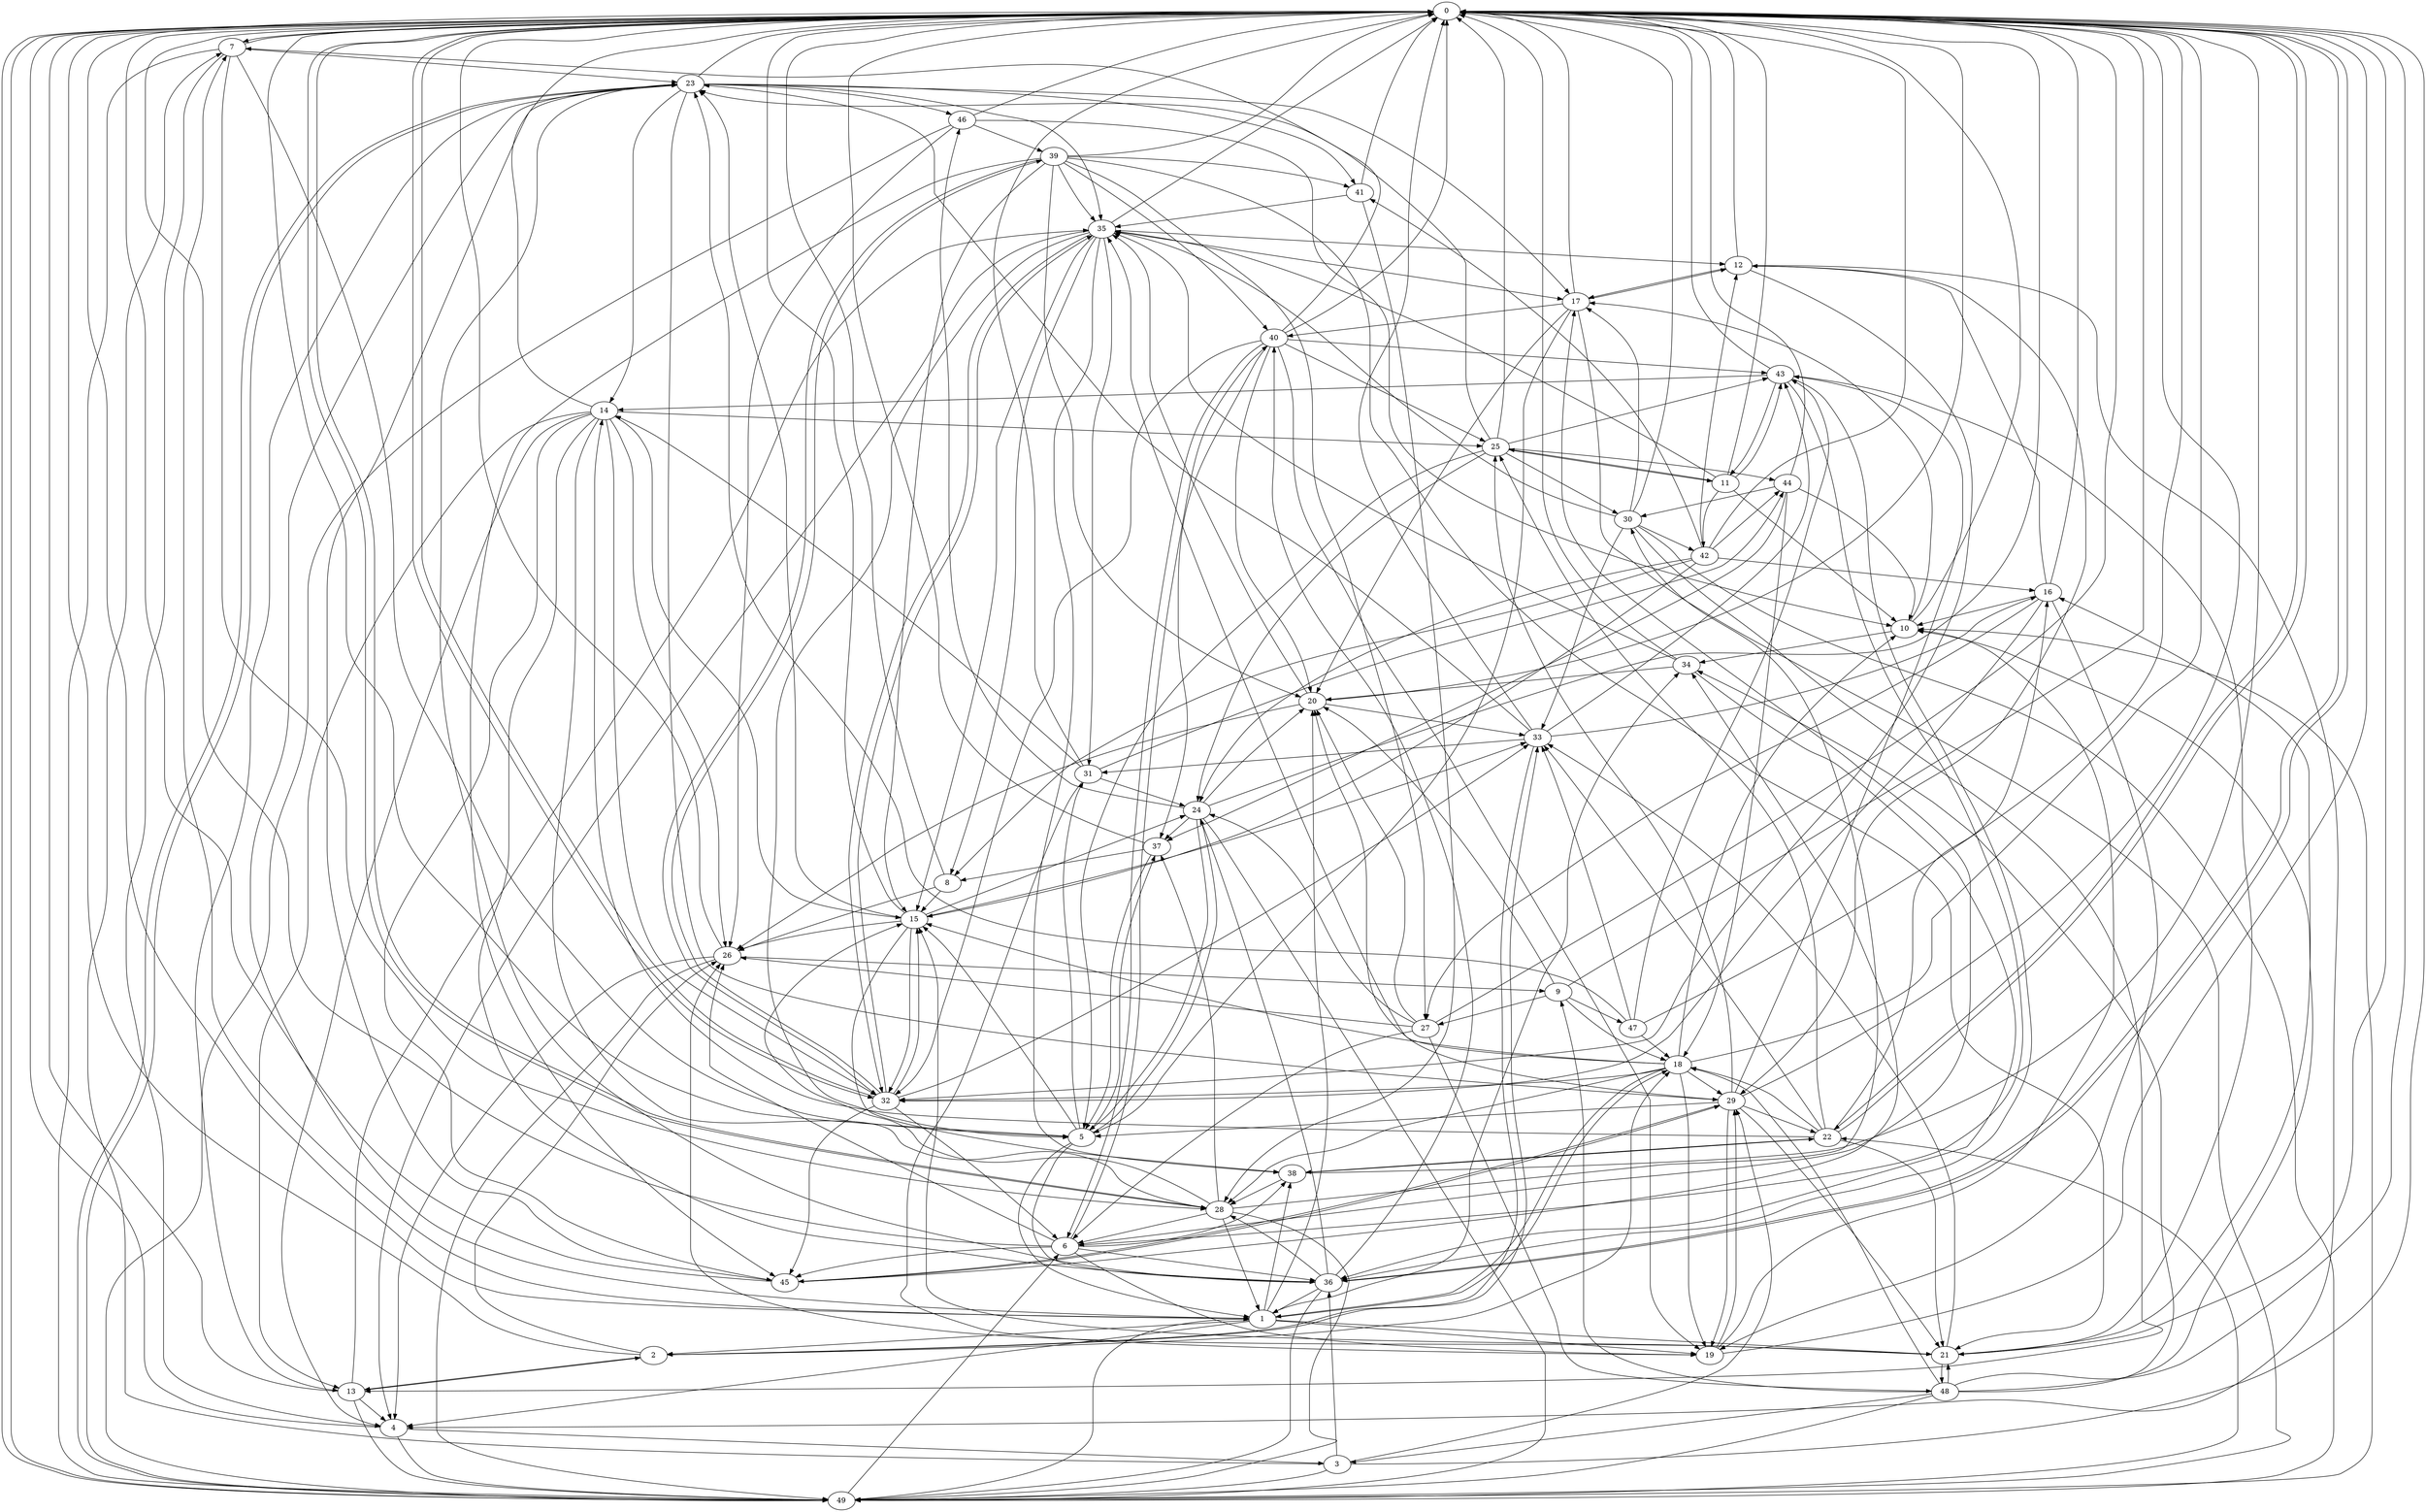 strict digraph "" {
	0	 [component_delay=3];
	7	 [component_delay=3];
	0 -> 7	 [wire_delay=1];
	22	 [component_delay=3];
	0 -> 22	 [wire_delay=1];
	28	 [component_delay=3];
	0 -> 28	 [wire_delay=1];
	32	 [component_delay=3];
	0 -> 32	 [wire_delay=1];
	36	 [component_delay=3];
	0 -> 36	 [wire_delay=1];
	49	 [component_delay=3];
	0 -> 49	 [wire_delay=1];
	1	 [component_delay=3];
	1 -> 0	 [wire_delay=1];
	2	 [component_delay=3];
	1 -> 2	 [wire_delay=1];
	4	 [component_delay=3];
	1 -> 4	 [wire_delay=1];
	1 -> 7	 [wire_delay=1];
	18	 [component_delay=3];
	1 -> 18	 [wire_delay=1];
	19	 [component_delay=3];
	1 -> 19	 [wire_delay=1];
	20	 [component_delay=3];
	1 -> 20	 [wire_delay=1];
	21	 [component_delay=3];
	1 -> 21	 [wire_delay=1];
	34	 [component_delay=3];
	1 -> 34	 [wire_delay=1];
	38	 [component_delay=3];
	1 -> 38	 [wire_delay=1];
	2 -> 0	 [wire_delay=1];
	13	 [component_delay=3];
	2 -> 13	 [wire_delay=1];
	2 -> 18	 [wire_delay=1];
	26	 [component_delay=3];
	2 -> 26	 [wire_delay=1];
	33	 [component_delay=3];
	2 -> 33	 [wire_delay=1];
	3	 [component_delay=3];
	3 -> 0	 [wire_delay=1];
	3 -> 7	 [wire_delay=1];
	29	 [component_delay=3];
	3 -> 29	 [wire_delay=1];
	3 -> 36	 [wire_delay=1];
	3 -> 49	 [wire_delay=1];
	4 -> 0	 [wire_delay=1];
	4 -> 3	 [wire_delay=1];
	4 -> 49	 [wire_delay=1];
	5	 [component_delay=3];
	5 -> 0	 [wire_delay=1];
	5 -> 1	 [wire_delay=1];
	15	 [component_delay=3];
	5 -> 15	 [wire_delay=1];
	24	 [component_delay=3];
	5 -> 24	 [wire_delay=1];
	31	 [component_delay=3];
	5 -> 31	 [wire_delay=1];
	5 -> 36	 [wire_delay=1];
	37	 [component_delay=3];
	5 -> 37	 [wire_delay=1];
	6	 [component_delay=3];
	6 -> 0	 [wire_delay=1];
	17	 [component_delay=3];
	6 -> 17	 [wire_delay=1];
	6 -> 19	 [wire_delay=1];
	6 -> 26	 [wire_delay=1];
	6 -> 36	 [wire_delay=1];
	6 -> 38	 [wire_delay=1];
	40	 [component_delay=3];
	6 -> 40	 [wire_delay=1];
	45	 [component_delay=3];
	6 -> 45	 [wire_delay=1];
	7 -> 0	 [wire_delay=1];
	7 -> 4	 [wire_delay=1];
	7 -> 5	 [wire_delay=1];
	23	 [component_delay=3];
	7 -> 23	 [wire_delay=1];
	7 -> 28	 [wire_delay=1];
	7 -> 49	 [wire_delay=1];
	8	 [component_delay=3];
	8 -> 0	 [wire_delay=1];
	8 -> 15	 [wire_delay=1];
	8 -> 26	 [wire_delay=1];
	9	 [component_delay=3];
	9 -> 0	 [wire_delay=1];
	9 -> 18	 [wire_delay=1];
	9 -> 20	 [wire_delay=1];
	27	 [component_delay=3];
	9 -> 27	 [wire_delay=1];
	47	 [component_delay=3];
	9 -> 47	 [wire_delay=1];
	10	 [component_delay=3];
	10 -> 0	 [wire_delay=1];
	10 -> 17	 [wire_delay=1];
	10 -> 34	 [wire_delay=1];
	11	 [component_delay=3];
	11 -> 0	 [wire_delay=1];
	11 -> 10	 [wire_delay=1];
	25	 [component_delay=3];
	11 -> 25	 [wire_delay=1];
	35	 [component_delay=3];
	11 -> 35	 [wire_delay=1];
	42	 [component_delay=3];
	11 -> 42	 [wire_delay=1];
	43	 [component_delay=3];
	11 -> 43	 [wire_delay=1];
	12	 [component_delay=3];
	12 -> 0	 [wire_delay=1];
	12 -> 4	 [wire_delay=1];
	12 -> 17	 [wire_delay=1];
	12 -> 29	 [wire_delay=1];
	12 -> 32	 [wire_delay=1];
	13 -> 0	 [wire_delay=1];
	13 -> 2	 [wire_delay=1];
	13 -> 4	 [wire_delay=1];
	13 -> 35	 [wire_delay=1];
	13 -> 49	 [wire_delay=1];
	14	 [component_delay=3];
	14 -> 0	 [wire_delay=1];
	14 -> 4	 [wire_delay=1];
	14 -> 13	 [wire_delay=1];
	14 -> 15	 [wire_delay=1];
	14 -> 25	 [wire_delay=1];
	14 -> 26	 [wire_delay=1];
	14 -> 28	 [wire_delay=1];
	14 -> 32	 [wire_delay=1];
	14 -> 36	 [wire_delay=1];
	14 -> 45	 [wire_delay=1];
	15 -> 0	 [wire_delay=1];
	15 -> 23	 [wire_delay=1];
	15 -> 24	 [wire_delay=1];
	15 -> 26	 [wire_delay=1];
	15 -> 32	 [wire_delay=1];
	15 -> 33	 [wire_delay=1];
	15 -> 38	 [wire_delay=1];
	16	 [component_delay=3];
	16 -> 0	 [wire_delay=1];
	16 -> 10	 [wire_delay=1];
	16 -> 12	 [wire_delay=1];
	16 -> 19	 [wire_delay=1];
	16 -> 27	 [wire_delay=1];
	16 -> 32	 [wire_delay=1];
	17 -> 0	 [wire_delay=1];
	17 -> 5	 [wire_delay=1];
	17 -> 12	 [wire_delay=1];
	17 -> 20	 [wire_delay=1];
	17 -> 40	 [wire_delay=1];
	17 -> 49	 [wire_delay=1];
	18 -> 0	 [wire_delay=1];
	18 -> 1	 [wire_delay=1];
	18 -> 10	 [wire_delay=1];
	18 -> 15	 [wire_delay=1];
	18 -> 19	 [wire_delay=1];
	18 -> 28	 [wire_delay=1];
	18 -> 29	 [wire_delay=1];
	18 -> 32	 [wire_delay=1];
	18 -> 35	 [wire_delay=1];
	19 -> 0	 [wire_delay=1];
	19 -> 10	 [wire_delay=1];
	19 -> 29	 [wire_delay=1];
	20 -> 0	 [wire_delay=1];
	20 -> 26	 [wire_delay=1];
	20 -> 33	 [wire_delay=1];
	20 -> 35	 [wire_delay=1];
	21 -> 0	 [wire_delay=1];
	21 -> 15	 [wire_delay=1];
	21 -> 16	 [wire_delay=1];
	21 -> 26	 [wire_delay=1];
	21 -> 33	 [wire_delay=1];
	48	 [component_delay=3];
	21 -> 48	 [wire_delay=1];
	22 -> 0	 [wire_delay=1];
	22 -> 14	 [wire_delay=1];
	22 -> 16	 [wire_delay=1];
	22 -> 18	 [wire_delay=1];
	22 -> 21	 [wire_delay=1];
	22 -> 25	 [wire_delay=1];
	22 -> 33	 [wire_delay=1];
	22 -> 38	 [wire_delay=1];
	23 -> 0	 [wire_delay=1];
	23 -> 1	 [wire_delay=1];
	23 -> 13	 [wire_delay=1];
	23 -> 14	 [wire_delay=1];
	23 -> 17	 [wire_delay=1];
	23 -> 29	 [wire_delay=1];
	23 -> 35	 [wire_delay=1];
	41	 [component_delay=3];
	23 -> 41	 [wire_delay=1];
	46	 [component_delay=3];
	23 -> 46	 [wire_delay=1];
	23 -> 49	 [wire_delay=1];
	24 -> 0	 [wire_delay=1];
	24 -> 5	 [wire_delay=1];
	24 -> 20	 [wire_delay=1];
	24 -> 37	 [wire_delay=1];
	24 -> 46	 [wire_delay=1];
	24 -> 49	 [wire_delay=1];
	25 -> 0	 [wire_delay=1];
	25 -> 5	 [wire_delay=1];
	25 -> 11	 [wire_delay=1];
	25 -> 23	 [wire_delay=1];
	25 -> 24	 [wire_delay=1];
	30	 [component_delay=3];
	25 -> 30	 [wire_delay=1];
	25 -> 43	 [wire_delay=1];
	44	 [component_delay=3];
	25 -> 44	 [wire_delay=1];
	26 -> 0	 [wire_delay=1];
	26 -> 4	 [wire_delay=1];
	26 -> 9	 [wire_delay=1];
	26 -> 49	 [wire_delay=1];
	27 -> 0	 [wire_delay=1];
	27 -> 6	 [wire_delay=1];
	27 -> 20	 [wire_delay=1];
	27 -> 24	 [wire_delay=1];
	27 -> 26	 [wire_delay=1];
	27 -> 48	 [wire_delay=1];
	28 -> 0	 [wire_delay=1];
	28 -> 1	 [wire_delay=1];
	28 -> 6	 [wire_delay=1];
	28 -> 15	 [wire_delay=1];
	28 -> 30	 [wire_delay=1];
	28 -> 37	 [wire_delay=1];
	28 -> 49	 [wire_delay=1];
	29 -> 0	 [wire_delay=1];
	29 -> 5	 [wire_delay=1];
	29 -> 19	 [wire_delay=1];
	29 -> 20	 [wire_delay=1];
	29 -> 21	 [wire_delay=1];
	29 -> 22	 [wire_delay=1];
	29 -> 25	 [wire_delay=1];
	29 -> 43	 [wire_delay=1];
	29 -> 45	 [wire_delay=1];
	30 -> 0	 [wire_delay=1];
	30 -> 13	 [wire_delay=1];
	30 -> 17	 [wire_delay=1];
	30 -> 33	 [wire_delay=1];
	30 -> 35	 [wire_delay=1];
	30 -> 42	 [wire_delay=1];
	30 -> 49	 [wire_delay=1];
	31 -> 0	 [wire_delay=1];
	31 -> 14	 [wire_delay=1];
	31 -> 19	 [wire_delay=1];
	31 -> 24	 [wire_delay=1];
	31 -> 44	 [wire_delay=1];
	32 -> 0	 [wire_delay=1];
	32 -> 6	 [wire_delay=1];
	32 -> 15	 [wire_delay=1];
	32 -> 33	 [wire_delay=1];
	32 -> 35	 [wire_delay=1];
	39	 [component_delay=3];
	32 -> 39	 [wire_delay=1];
	32 -> 45	 [wire_delay=1];
	33 -> 0	 [wire_delay=1];
	33 -> 2	 [wire_delay=1];
	33 -> 16	 [wire_delay=1];
	33 -> 23	 [wire_delay=1];
	33 -> 31	 [wire_delay=1];
	33 -> 43	 [wire_delay=1];
	34 -> 0	 [wire_delay=1];
	34 -> 20	 [wire_delay=1];
	34 -> 35	 [wire_delay=1];
	34 -> 36	 [wire_delay=1];
	35 -> 0	 [wire_delay=1];
	35 -> 4	 [wire_delay=1];
	35 -> 5	 [wire_delay=1];
	35 -> 8	 [wire_delay=1];
	35 -> 12	 [wire_delay=1];
	35 -> 15	 [wire_delay=1];
	35 -> 17	 [wire_delay=1];
	35 -> 31	 [wire_delay=1];
	35 -> 32	 [wire_delay=1];
	35 -> 38	 [wire_delay=1];
	36 -> 0	 [wire_delay=1];
	36 -> 1	 [wire_delay=1];
	36 -> 23	 [wire_delay=1];
	36 -> 24	 [wire_delay=1];
	36 -> 28	 [wire_delay=1];
	36 -> 40	 [wire_delay=1];
	36 -> 49	 [wire_delay=1];
	37 -> 0	 [wire_delay=1];
	37 -> 5	 [wire_delay=1];
	37 -> 8	 [wire_delay=1];
	38 -> 0	 [wire_delay=1];
	38 -> 22	 [wire_delay=1];
	38 -> 28	 [wire_delay=1];
	39 -> 0	 [wire_delay=1];
	39 -> 15	 [wire_delay=1];
	39 -> 20	 [wire_delay=1];
	39 -> 21	 [wire_delay=1];
	39 -> 27	 [wire_delay=1];
	39 -> 32	 [wire_delay=1];
	39 -> 35	 [wire_delay=1];
	39 -> 40	 [wire_delay=1];
	39 -> 41	 [wire_delay=1];
	39 -> 45	 [wire_delay=1];
	40 -> 0	 [wire_delay=1];
	40 -> 6	 [wire_delay=1];
	40 -> 7	 [wire_delay=1];
	40 -> 19	 [wire_delay=1];
	40 -> 20	 [wire_delay=1];
	40 -> 25	 [wire_delay=1];
	40 -> 32	 [wire_delay=1];
	40 -> 37	 [wire_delay=1];
	40 -> 43	 [wire_delay=1];
	41 -> 0	 [wire_delay=1];
	41 -> 28	 [wire_delay=1];
	41 -> 35	 [wire_delay=1];
	42 -> 0	 [wire_delay=1];
	42 -> 8	 [wire_delay=1];
	42 -> 12	 [wire_delay=1];
	42 -> 15	 [wire_delay=1];
	42 -> 16	 [wire_delay=1];
	42 -> 24	 [wire_delay=1];
	42 -> 41	 [wire_delay=1];
	42 -> 44	 [wire_delay=1];
	43 -> 0	 [wire_delay=1];
	43 -> 6	 [wire_delay=1];
	43 -> 11	 [wire_delay=1];
	43 -> 14	 [wire_delay=1];
	43 -> 21	 [wire_delay=1];
	43 -> 36	 [wire_delay=1];
	44 -> 0	 [wire_delay=1];
	44 -> 10	 [wire_delay=1];
	44 -> 18	 [wire_delay=1];
	44 -> 30	 [wire_delay=1];
	44 -> 37	 [wire_delay=1];
	45 -> 0	 [wire_delay=1];
	45 -> 23	 [wire_delay=1];
	45 -> 29	 [wire_delay=1];
	45 -> 34	 [wire_delay=1];
	46 -> 0	 [wire_delay=1];
	46 -> 10	 [wire_delay=1];
	46 -> 26	 [wire_delay=1];
	46 -> 39	 [wire_delay=1];
	46 -> 49	 [wire_delay=1];
	47 -> 0	 [wire_delay=1];
	47 -> 18	 [wire_delay=1];
	47 -> 23	 [wire_delay=1];
	47 -> 33	 [wire_delay=1];
	47 -> 43	 [wire_delay=1];
	48 -> 0	 [wire_delay=1];
	48 -> 3	 [wire_delay=1];
	48 -> 9	 [wire_delay=1];
	48 -> 10	 [wire_delay=1];
	48 -> 18	 [wire_delay=1];
	48 -> 21	 [wire_delay=1];
	48 -> 34	 [wire_delay=1];
	48 -> 49	 [wire_delay=1];
	49 -> 0	 [wire_delay=1];
	49 -> 1	 [wire_delay=1];
	49 -> 6	 [wire_delay=1];
	49 -> 10	 [wire_delay=1];
	49 -> 22	 [wire_delay=1];
	49 -> 23	 [wire_delay=1];
}
